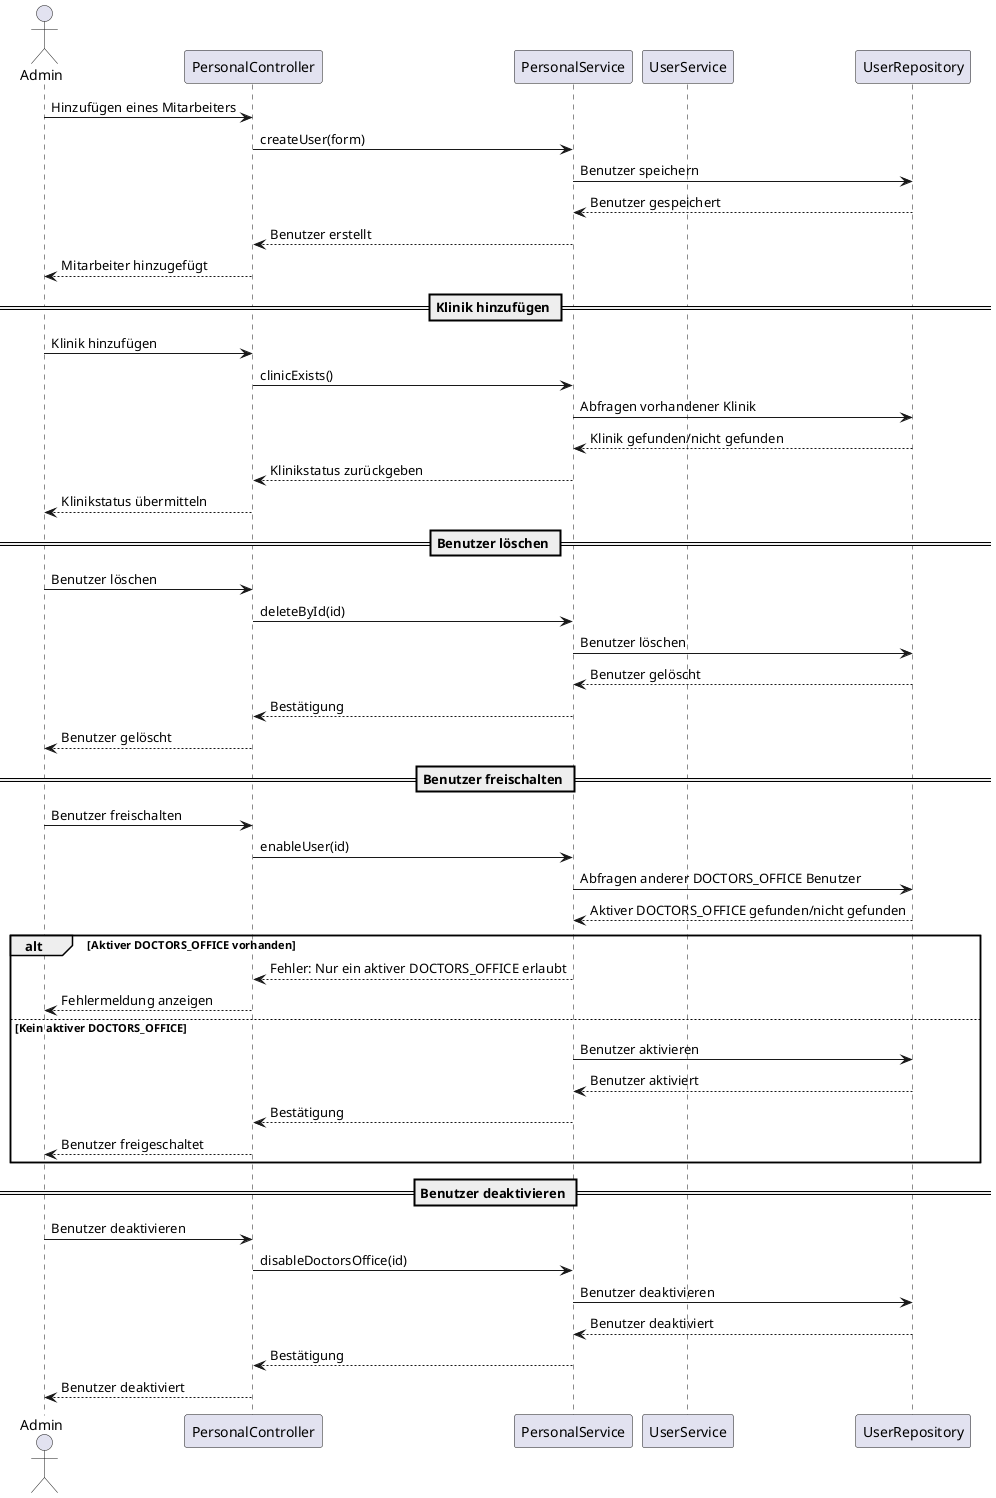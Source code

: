 @startuml
actor Admin
participant "PersonalController" as PC
participant "PersonalService" as PS
participant "UserService" as US
participant "UserRepository" as UR

Admin -> PC: Hinzufügen eines Mitarbeiters
PC -> PS: createUser(form)
PS -> UR: Benutzer speichern
UR --> PS: Benutzer gespeichert
PS --> PC: Benutzer erstellt
PC --> Admin: Mitarbeiter hinzugefügt

== Klinik hinzufügen ==
Admin -> PC: Klinik hinzufügen
PC -> PS: clinicExists()
PS -> UR: Abfragen vorhandener Klinik
UR --> PS: Klinik gefunden/nicht gefunden
PS --> PC: Klinikstatus zurückgeben
PC --> Admin: Klinikstatus übermitteln

== Benutzer löschen ==
Admin -> PC: Benutzer löschen
PC -> PS: deleteById(id)
PS -> UR: Benutzer löschen
UR --> PS: Benutzer gelöscht
PS --> PC: Bestätigung
PC --> Admin: Benutzer gelöscht

== Benutzer freischalten ==
Admin -> PC: Benutzer freischalten
PC -> PS: enableUser(id)
PS -> UR: Abfragen anderer DOCTORS_OFFICE Benutzer
UR --> PS: Aktiver DOCTORS_OFFICE gefunden/nicht gefunden
alt Aktiver DOCTORS_OFFICE vorhanden
    PS --> PC: Fehler: Nur ein aktiver DOCTORS_OFFICE erlaubt
    PC --> Admin: Fehlermeldung anzeigen
else Kein aktiver DOCTORS_OFFICE
    PS -> UR: Benutzer aktivieren
    UR --> PS: Benutzer aktiviert
    PS --> PC: Bestätigung
    PC --> Admin: Benutzer freigeschaltet
end

== Benutzer deaktivieren ==
Admin -> PC: Benutzer deaktivieren
PC -> PS: disableDoctorsOffice(id)
PS -> UR: Benutzer deaktivieren
UR --> PS: Benutzer deaktiviert
PS --> PC: Bestätigung
PC --> Admin: Benutzer deaktiviert

@enduml
